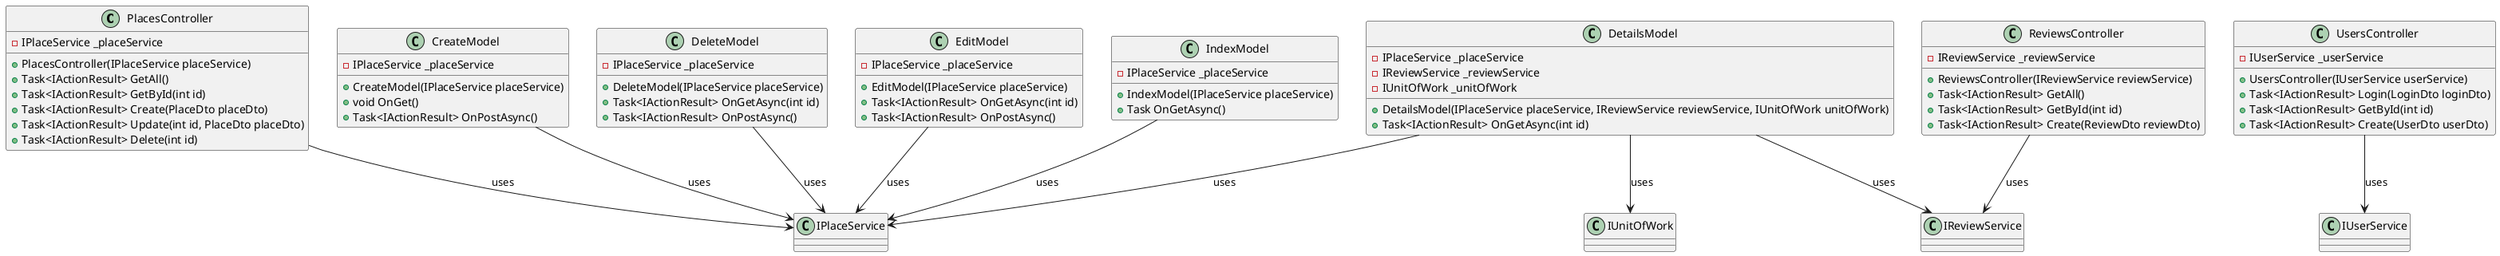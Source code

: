 @startuml WEB
class PlacesController {
    -IPlaceService _placeService
    +PlacesController(IPlaceService placeService)
    +Task<IActionResult> GetAll()
    +Task<IActionResult> GetById(int id)
    +Task<IActionResult> Create(PlaceDto placeDto)
    +Task<IActionResult> Update(int id, PlaceDto placeDto)
    +Task<IActionResult> Delete(int id)
}

class ReviewsController {
    -IReviewService _reviewService
    +ReviewsController(IReviewService reviewService)
    +Task<IActionResult> GetAll()
    +Task<IActionResult> GetById(int id)
    +Task<IActionResult> Create(ReviewDto reviewDto)
}

class UsersController {
    -IUserService _userService
    +UsersController(IUserService userService)
    +Task<IActionResult> Login(LoginDto loginDto)
    +Task<IActionResult> GetById(int id)
    +Task<IActionResult> Create(UserDto userDto)
}

class CreateModel {
    -IPlaceService _placeService
    +CreateModel(IPlaceService placeService)
    +void OnGet()
    +Task<IActionResult> OnPostAsync()
}

class DeleteModel {
    -IPlaceService _placeService
    +DeleteModel(IPlaceService placeService)
    +Task<IActionResult> OnGetAsync(int id)
    +Task<IActionResult> OnPostAsync()
}

class DetailsModel {
    -IPlaceService _placeService
    -IReviewService _reviewService
    -IUnitOfWork _unitOfWork
    +DetailsModel(IPlaceService placeService, IReviewService reviewService, IUnitOfWork unitOfWork)
    +Task<IActionResult> OnGetAsync(int id)
}

class EditModel {
    -IPlaceService _placeService
    +EditModel(IPlaceService placeService)
    +Task<IActionResult> OnGetAsync(int id)
    +Task<IActionResult> OnPostAsync()
}

class IndexModel {
    -IPlaceService _placeService
    +IndexModel(IPlaceService placeService)
    +Task OnGetAsync()
}

PlacesController --> IPlaceService : uses
ReviewsController --> IReviewService : uses
UsersController --> IUserService : uses

CreateModel --> IPlaceService : uses
DeleteModel --> IPlaceService : uses
DetailsModel --> IPlaceService : uses
DetailsModel --> IReviewService : uses
DetailsModel --> IUnitOfWork : uses
EditModel --> IPlaceService : uses
IndexModel --> IPlaceService : uses
@enduml